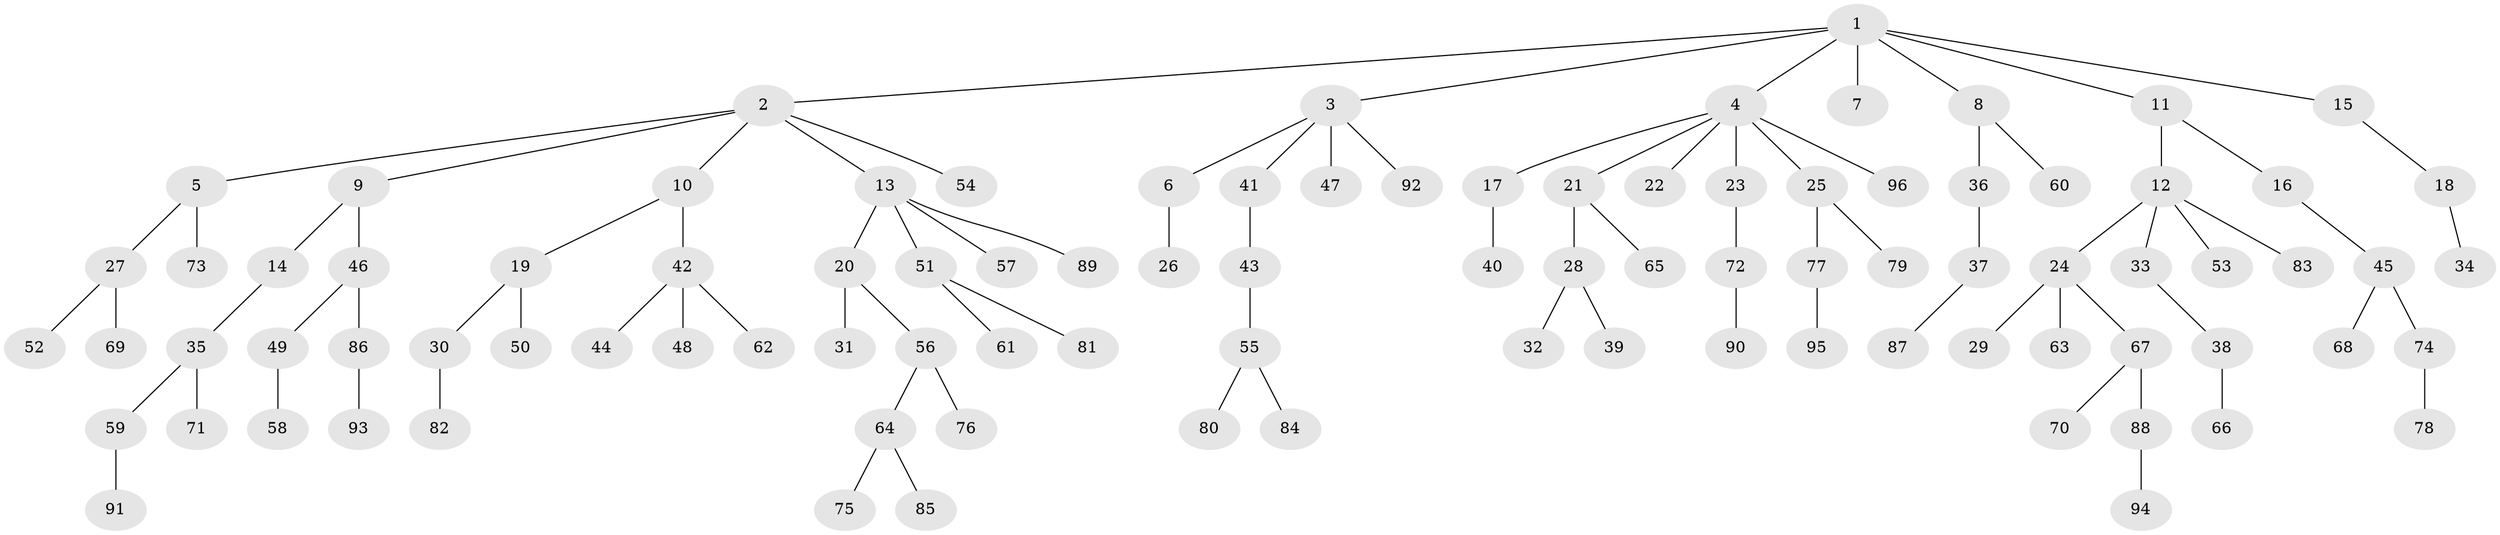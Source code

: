 // coarse degree distribution, {1: 0.7857142857142857, 4: 0.03571428571428571, 2: 0.14285714285714285, 20: 0.03571428571428571}
// Generated by graph-tools (version 1.1) at 2025/56/03/04/25 21:56:59]
// undirected, 96 vertices, 95 edges
graph export_dot {
graph [start="1"]
  node [color=gray90,style=filled];
  1;
  2;
  3;
  4;
  5;
  6;
  7;
  8;
  9;
  10;
  11;
  12;
  13;
  14;
  15;
  16;
  17;
  18;
  19;
  20;
  21;
  22;
  23;
  24;
  25;
  26;
  27;
  28;
  29;
  30;
  31;
  32;
  33;
  34;
  35;
  36;
  37;
  38;
  39;
  40;
  41;
  42;
  43;
  44;
  45;
  46;
  47;
  48;
  49;
  50;
  51;
  52;
  53;
  54;
  55;
  56;
  57;
  58;
  59;
  60;
  61;
  62;
  63;
  64;
  65;
  66;
  67;
  68;
  69;
  70;
  71;
  72;
  73;
  74;
  75;
  76;
  77;
  78;
  79;
  80;
  81;
  82;
  83;
  84;
  85;
  86;
  87;
  88;
  89;
  90;
  91;
  92;
  93;
  94;
  95;
  96;
  1 -- 2;
  1 -- 3;
  1 -- 4;
  1 -- 7;
  1 -- 8;
  1 -- 11;
  1 -- 15;
  2 -- 5;
  2 -- 9;
  2 -- 10;
  2 -- 13;
  2 -- 54;
  3 -- 6;
  3 -- 41;
  3 -- 47;
  3 -- 92;
  4 -- 17;
  4 -- 21;
  4 -- 22;
  4 -- 23;
  4 -- 25;
  4 -- 96;
  5 -- 27;
  5 -- 73;
  6 -- 26;
  8 -- 36;
  8 -- 60;
  9 -- 14;
  9 -- 46;
  10 -- 19;
  10 -- 42;
  11 -- 12;
  11 -- 16;
  12 -- 24;
  12 -- 33;
  12 -- 53;
  12 -- 83;
  13 -- 20;
  13 -- 51;
  13 -- 57;
  13 -- 89;
  14 -- 35;
  15 -- 18;
  16 -- 45;
  17 -- 40;
  18 -- 34;
  19 -- 30;
  19 -- 50;
  20 -- 31;
  20 -- 56;
  21 -- 28;
  21 -- 65;
  23 -- 72;
  24 -- 29;
  24 -- 63;
  24 -- 67;
  25 -- 77;
  25 -- 79;
  27 -- 52;
  27 -- 69;
  28 -- 32;
  28 -- 39;
  30 -- 82;
  33 -- 38;
  35 -- 59;
  35 -- 71;
  36 -- 37;
  37 -- 87;
  38 -- 66;
  41 -- 43;
  42 -- 44;
  42 -- 48;
  42 -- 62;
  43 -- 55;
  45 -- 68;
  45 -- 74;
  46 -- 49;
  46 -- 86;
  49 -- 58;
  51 -- 61;
  51 -- 81;
  55 -- 80;
  55 -- 84;
  56 -- 64;
  56 -- 76;
  59 -- 91;
  64 -- 75;
  64 -- 85;
  67 -- 70;
  67 -- 88;
  72 -- 90;
  74 -- 78;
  77 -- 95;
  86 -- 93;
  88 -- 94;
}
